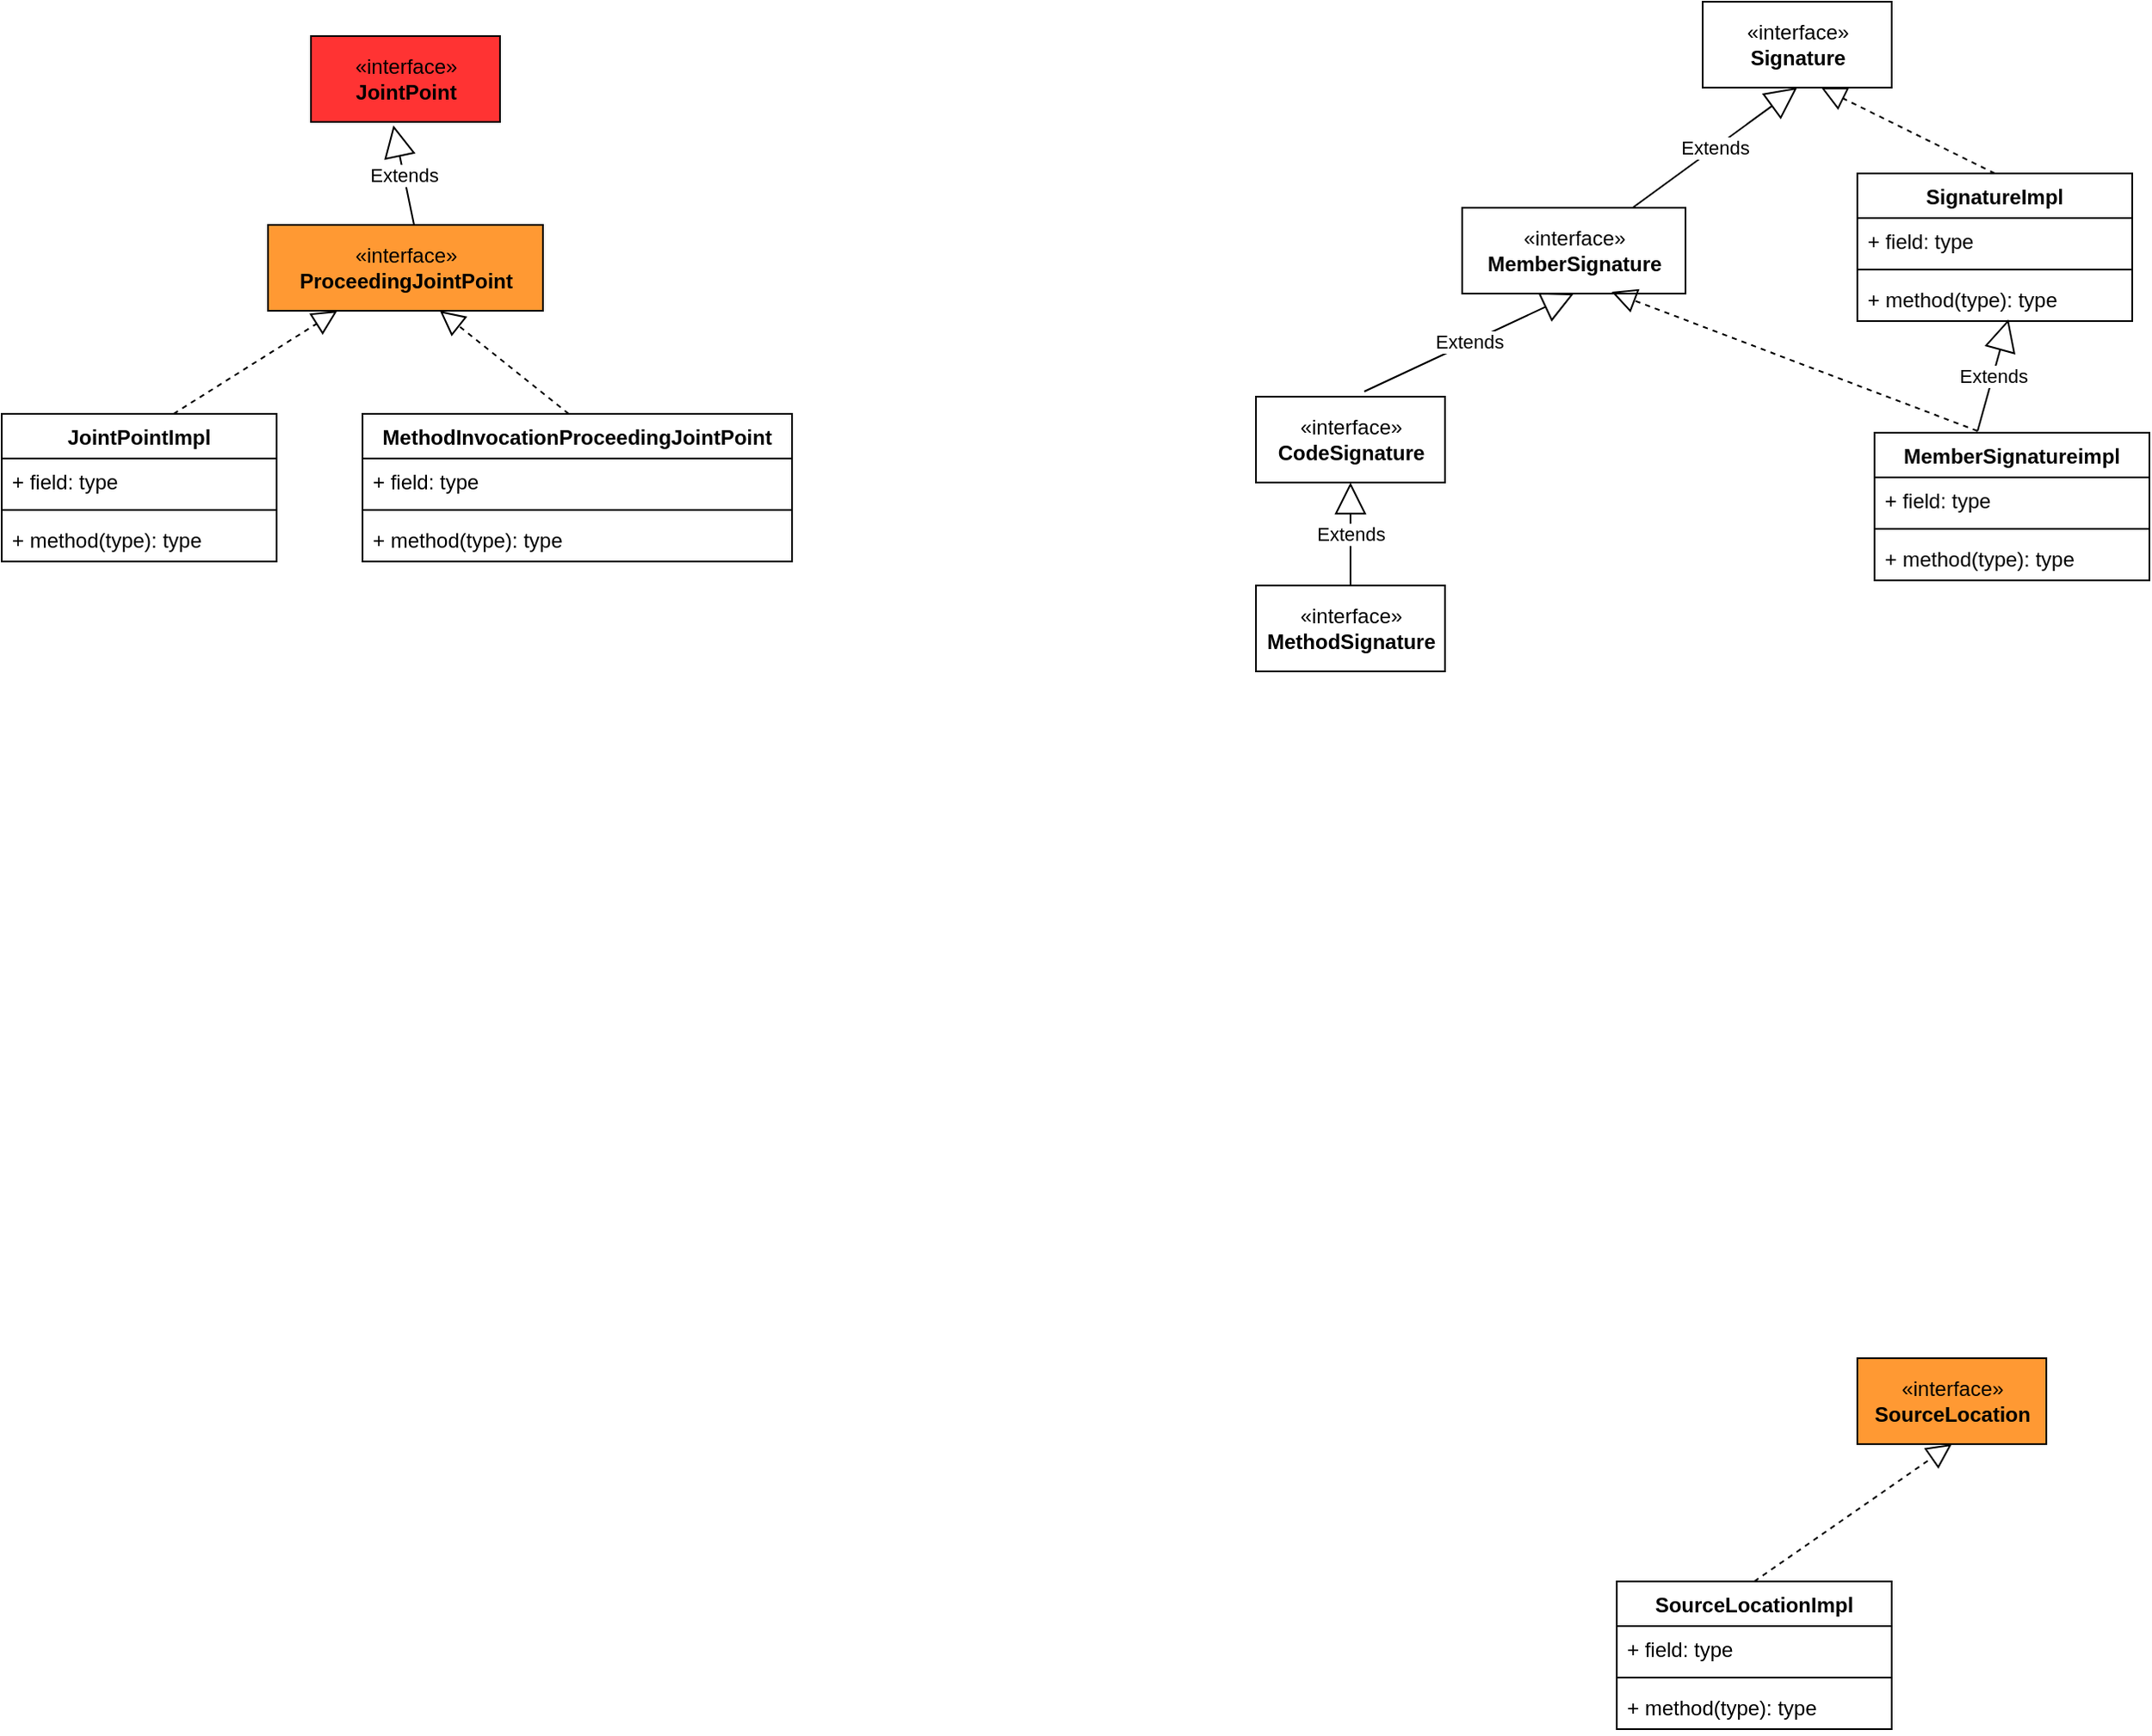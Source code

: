 <mxfile version="13.9.8" type="device"><diagram id="WXH6zRPeNe1hS2f7PaFf" name="第 1 页"><mxGraphModel dx="1395" dy="704" grid="1" gridSize="10" guides="1" tooltips="1" connect="1" arrows="1" fold="1" page="1" pageScale="1" pageWidth="3300" pageHeight="4681" math="0" shadow="0"><root><mxCell id="0"/><mxCell id="1" parent="0"/><mxCell id="gtZ7hdjUfJ8c-yPONxHH-1" value="«interface»&lt;br&gt;&lt;b&gt;JointPoint&lt;/b&gt;" style="html=1;fillColor=#FF3333;" parent="1" vertex="1"><mxGeometry x="250" y="110" width="110" height="50" as="geometry"/></mxCell><mxCell id="gtZ7hdjUfJ8c-yPONxHH-2" value="«interface»&lt;br&gt;&lt;b&gt;ProceedingJointPoint&lt;/b&gt;" style="html=1;fillColor=#FF9933;" parent="1" vertex="1"><mxGeometry x="225" y="220" width="160" height="50" as="geometry"/></mxCell><mxCell id="gtZ7hdjUfJ8c-yPONxHH-3" value="Extends" style="endArrow=block;endSize=16;endFill=0;html=1;entryX=0.436;entryY=1.04;entryDx=0;entryDy=0;entryPerimeter=0;" parent="1" target="gtZ7hdjUfJ8c-yPONxHH-1" edge="1"><mxGeometry width="160" relative="1" as="geometry"><mxPoint x="310" y="220" as="sourcePoint"/><mxPoint x="470" y="220" as="targetPoint"/></mxGeometry></mxCell><mxCell id="gtZ7hdjUfJ8c-yPONxHH-9" value="«interface»&lt;br&gt;&lt;b&gt;Signature&lt;/b&gt;" style="html=1;" parent="1" vertex="1"><mxGeometry x="1060" y="90" width="110" height="50" as="geometry"/></mxCell><mxCell id="gtZ7hdjUfJ8c-yPONxHH-10" value="«interface»&lt;br&gt;&lt;b&gt;MemberSignature&lt;/b&gt;" style="html=1;" parent="1" vertex="1"><mxGeometry x="920" y="210" width="130" height="50" as="geometry"/></mxCell><mxCell id="gtZ7hdjUfJ8c-yPONxHH-11" value="Extends" style="endArrow=block;endSize=16;endFill=0;html=1;entryX=0.5;entryY=1;entryDx=0;entryDy=0;" parent="1" source="gtZ7hdjUfJ8c-yPONxHH-10" target="gtZ7hdjUfJ8c-yPONxHH-9" edge="1"><mxGeometry width="160" relative="1" as="geometry"><mxPoint x="850" y="220" as="sourcePoint"/><mxPoint x="1010" y="220" as="targetPoint"/></mxGeometry></mxCell><mxCell id="gtZ7hdjUfJ8c-yPONxHH-12" value="«interface»&lt;br&gt;&lt;b&gt;CodeSignature&lt;/b&gt;" style="html=1;" parent="1" vertex="1"><mxGeometry x="800" y="320" width="110" height="50" as="geometry"/></mxCell><mxCell id="gtZ7hdjUfJ8c-yPONxHH-13" value="Extends" style="endArrow=block;endSize=16;endFill=0;html=1;entryX=0.5;entryY=1;entryDx=0;entryDy=0;exitX=0.573;exitY=-0.06;exitDx=0;exitDy=0;exitPerimeter=0;" parent="1" source="gtZ7hdjUfJ8c-yPONxHH-12" target="gtZ7hdjUfJ8c-yPONxHH-10" edge="1"><mxGeometry width="160" relative="1" as="geometry"><mxPoint x="850" y="340" as="sourcePoint"/><mxPoint x="1010" y="340" as="targetPoint"/></mxGeometry></mxCell><mxCell id="gtZ7hdjUfJ8c-yPONxHH-14" value="«interface»&lt;br&gt;&lt;b&gt;MethodSignature&lt;/b&gt;" style="html=1;" parent="1" vertex="1"><mxGeometry x="800" y="430" width="110" height="50" as="geometry"/></mxCell><mxCell id="gtZ7hdjUfJ8c-yPONxHH-15" value="Extends" style="endArrow=block;endSize=16;endFill=0;html=1;entryX=0.5;entryY=1;entryDx=0;entryDy=0;exitX=0.5;exitY=0;exitDx=0;exitDy=0;" parent="1" source="gtZ7hdjUfJ8c-yPONxHH-14" target="gtZ7hdjUfJ8c-yPONxHH-12" edge="1"><mxGeometry width="160" relative="1" as="geometry"><mxPoint x="850" y="420" as="sourcePoint"/><mxPoint x="1010" y="420" as="targetPoint"/></mxGeometry></mxCell><mxCell id="gtZ7hdjUfJ8c-yPONxHH-4" value="JointPointImpl" style="swimlane;fontStyle=1;align=center;verticalAlign=top;childLayout=stackLayout;horizontal=1;startSize=26;horizontalStack=0;resizeParent=1;resizeParentMax=0;resizeLast=0;collapsible=1;marginBottom=0;" parent="1" vertex="1"><mxGeometry x="70" y="330" width="160" height="86" as="geometry"/></mxCell><mxCell id="gtZ7hdjUfJ8c-yPONxHH-21" value="" style="endArrow=block;dashed=1;endFill=0;endSize=12;html=1;" parent="gtZ7hdjUfJ8c-yPONxHH-4" target="gtZ7hdjUfJ8c-yPONxHH-2" edge="1"><mxGeometry width="160" relative="1" as="geometry"><mxPoint x="100" as="sourcePoint"/><mxPoint x="260" as="targetPoint"/></mxGeometry></mxCell><mxCell id="gtZ7hdjUfJ8c-yPONxHH-5" value="+ field: type" style="text;strokeColor=none;fillColor=none;align=left;verticalAlign=top;spacingLeft=4;spacingRight=4;overflow=hidden;rotatable=0;points=[[0,0.5],[1,0.5]];portConstraint=eastwest;" parent="gtZ7hdjUfJ8c-yPONxHH-4" vertex="1"><mxGeometry y="26" width="160" height="26" as="geometry"/></mxCell><mxCell id="gtZ7hdjUfJ8c-yPONxHH-6" value="" style="line;strokeWidth=1;fillColor=none;align=left;verticalAlign=middle;spacingTop=-1;spacingLeft=3;spacingRight=3;rotatable=0;labelPosition=right;points=[];portConstraint=eastwest;" parent="gtZ7hdjUfJ8c-yPONxHH-4" vertex="1"><mxGeometry y="52" width="160" height="8" as="geometry"/></mxCell><mxCell id="gtZ7hdjUfJ8c-yPONxHH-7" value="+ method(type): type" style="text;strokeColor=none;fillColor=none;align=left;verticalAlign=top;spacingLeft=4;spacingRight=4;overflow=hidden;rotatable=0;points=[[0,0.5],[1,0.5]];portConstraint=eastwest;" parent="gtZ7hdjUfJ8c-yPONxHH-4" vertex="1"><mxGeometry y="60" width="160" height="26" as="geometry"/></mxCell><mxCell id="gtZ7hdjUfJ8c-yPONxHH-16" value="MethodInvocationProceedingJointPoint" style="swimlane;fontStyle=1;align=center;verticalAlign=top;childLayout=stackLayout;horizontal=1;startSize=26;horizontalStack=0;resizeParent=1;resizeParentMax=0;resizeLast=0;collapsible=1;marginBottom=0;" parent="1" vertex="1"><mxGeometry x="280" y="330" width="250" height="86" as="geometry"/></mxCell><mxCell id="gtZ7hdjUfJ8c-yPONxHH-22" value="" style="endArrow=block;dashed=1;endFill=0;endSize=12;html=1;entryX=0.625;entryY=1;entryDx=0;entryDy=0;entryPerimeter=0;" parent="gtZ7hdjUfJ8c-yPONxHH-16" target="gtZ7hdjUfJ8c-yPONxHH-2" edge="1"><mxGeometry width="160" relative="1" as="geometry"><mxPoint x="120" as="sourcePoint"/><mxPoint x="280" as="targetPoint"/></mxGeometry></mxCell><mxCell id="gtZ7hdjUfJ8c-yPONxHH-17" value="+ field: type" style="text;strokeColor=none;fillColor=none;align=left;verticalAlign=top;spacingLeft=4;spacingRight=4;overflow=hidden;rotatable=0;points=[[0,0.5],[1,0.5]];portConstraint=eastwest;" parent="gtZ7hdjUfJ8c-yPONxHH-16" vertex="1"><mxGeometry y="26" width="250" height="26" as="geometry"/></mxCell><mxCell id="gtZ7hdjUfJ8c-yPONxHH-18" value="" style="line;strokeWidth=1;fillColor=none;align=left;verticalAlign=middle;spacingTop=-1;spacingLeft=3;spacingRight=3;rotatable=0;labelPosition=right;points=[];portConstraint=eastwest;" parent="gtZ7hdjUfJ8c-yPONxHH-16" vertex="1"><mxGeometry y="52" width="250" height="8" as="geometry"/></mxCell><mxCell id="gtZ7hdjUfJ8c-yPONxHH-19" value="+ method(type): type" style="text;strokeColor=none;fillColor=none;align=left;verticalAlign=top;spacingLeft=4;spacingRight=4;overflow=hidden;rotatable=0;points=[[0,0.5],[1,0.5]];portConstraint=eastwest;" parent="gtZ7hdjUfJ8c-yPONxHH-16" vertex="1"><mxGeometry y="60" width="250" height="26" as="geometry"/></mxCell><mxCell id="Gay7eqYkFaj2ORAIiJG3-1" value="SignatureImpl" style="swimlane;fontStyle=1;align=center;verticalAlign=top;childLayout=stackLayout;horizontal=1;startSize=26;horizontalStack=0;resizeParent=1;resizeParentMax=0;resizeLast=0;collapsible=1;marginBottom=0;" parent="1" vertex="1"><mxGeometry x="1150" y="190" width="160" height="86" as="geometry"/></mxCell><mxCell id="Gay7eqYkFaj2ORAIiJG3-5" value="" style="endArrow=block;dashed=1;endFill=0;endSize=12;html=1;entryX=0.627;entryY=1;entryDx=0;entryDy=0;entryPerimeter=0;" parent="Gay7eqYkFaj2ORAIiJG3-1" target="gtZ7hdjUfJ8c-yPONxHH-9" edge="1"><mxGeometry width="160" relative="1" as="geometry"><mxPoint x="80" as="sourcePoint"/><mxPoint x="240" as="targetPoint"/></mxGeometry></mxCell><mxCell id="Gay7eqYkFaj2ORAIiJG3-2" value="+ field: type" style="text;strokeColor=none;fillColor=none;align=left;verticalAlign=top;spacingLeft=4;spacingRight=4;overflow=hidden;rotatable=0;points=[[0,0.5],[1,0.5]];portConstraint=eastwest;" parent="Gay7eqYkFaj2ORAIiJG3-1" vertex="1"><mxGeometry y="26" width="160" height="26" as="geometry"/></mxCell><mxCell id="Gay7eqYkFaj2ORAIiJG3-3" value="" style="line;strokeWidth=1;fillColor=none;align=left;verticalAlign=middle;spacingTop=-1;spacingLeft=3;spacingRight=3;rotatable=0;labelPosition=right;points=[];portConstraint=eastwest;" parent="Gay7eqYkFaj2ORAIiJG3-1" vertex="1"><mxGeometry y="52" width="160" height="8" as="geometry"/></mxCell><mxCell id="Gay7eqYkFaj2ORAIiJG3-4" value="+ method(type): type" style="text;strokeColor=none;fillColor=none;align=left;verticalAlign=top;spacingLeft=4;spacingRight=4;overflow=hidden;rotatable=0;points=[[0,0.5],[1,0.5]];portConstraint=eastwest;" parent="Gay7eqYkFaj2ORAIiJG3-1" vertex="1"><mxGeometry y="60" width="160" height="26" as="geometry"/></mxCell><mxCell id="Gay7eqYkFaj2ORAIiJG3-6" value="MemberSignatureimpl" style="swimlane;fontStyle=1;align=center;verticalAlign=top;childLayout=stackLayout;horizontal=1;startSize=26;horizontalStack=0;resizeParent=1;resizeParentMax=0;resizeLast=0;collapsible=1;marginBottom=0;" parent="1" vertex="1"><mxGeometry x="1160" y="341" width="160" height="86" as="geometry"/></mxCell><mxCell id="Gay7eqYkFaj2ORAIiJG3-7" value="+ field: type" style="text;strokeColor=none;fillColor=none;align=left;verticalAlign=top;spacingLeft=4;spacingRight=4;overflow=hidden;rotatable=0;points=[[0,0.5],[1,0.5]];portConstraint=eastwest;" parent="Gay7eqYkFaj2ORAIiJG3-6" vertex="1"><mxGeometry y="26" width="160" height="26" as="geometry"/></mxCell><mxCell id="Gay7eqYkFaj2ORAIiJG3-8" value="" style="line;strokeWidth=1;fillColor=none;align=left;verticalAlign=middle;spacingTop=-1;spacingLeft=3;spacingRight=3;rotatable=0;labelPosition=right;points=[];portConstraint=eastwest;" parent="Gay7eqYkFaj2ORAIiJG3-6" vertex="1"><mxGeometry y="52" width="160" height="8" as="geometry"/></mxCell><mxCell id="Gay7eqYkFaj2ORAIiJG3-9" value="+ method(type): type" style="text;strokeColor=none;fillColor=none;align=left;verticalAlign=top;spacingLeft=4;spacingRight=4;overflow=hidden;rotatable=0;points=[[0,0.5],[1,0.5]];portConstraint=eastwest;" parent="Gay7eqYkFaj2ORAIiJG3-6" vertex="1"><mxGeometry y="60" width="160" height="26" as="geometry"/></mxCell><mxCell id="Gay7eqYkFaj2ORAIiJG3-10" value="Extends" style="endArrow=block;endSize=16;endFill=0;html=1;entryX=0.55;entryY=0.962;entryDx=0;entryDy=0;entryPerimeter=0;" parent="Gay7eqYkFaj2ORAIiJG3-6" target="Gay7eqYkFaj2ORAIiJG3-4" edge="1"><mxGeometry width="160" relative="1" as="geometry"><mxPoint x="60" y="-1" as="sourcePoint"/><mxPoint x="220" y="-1" as="targetPoint"/></mxGeometry></mxCell><mxCell id="Gay7eqYkFaj2ORAIiJG3-11" value="" style="endArrow=block;dashed=1;endFill=0;endSize=12;html=1;entryX=0.669;entryY=0.98;entryDx=0;entryDy=0;entryPerimeter=0;" parent="Gay7eqYkFaj2ORAIiJG3-6" target="gtZ7hdjUfJ8c-yPONxHH-10" edge="1"><mxGeometry width="160" relative="1" as="geometry"><mxPoint x="60" y="-1" as="sourcePoint"/><mxPoint x="220" y="-1" as="targetPoint"/></mxGeometry></mxCell><mxCell id="OPa_f5QsNBPvotrCM5Ze-5" value="«interface»&lt;br&gt;&lt;b&gt;SourceLocation&lt;/b&gt;" style="html=1;fillColor=#FF9933;" vertex="1" parent="1"><mxGeometry x="1150" y="880" width="110" height="50" as="geometry"/></mxCell><mxCell id="OPa_f5QsNBPvotrCM5Ze-6" value="SourceLocationImpl" style="swimlane;fontStyle=1;align=center;verticalAlign=top;childLayout=stackLayout;horizontal=1;startSize=26;horizontalStack=0;resizeParent=1;resizeParentMax=0;resizeLast=0;collapsible=1;marginBottom=0;fillColor=#FFFFFF;" vertex="1" parent="1"><mxGeometry x="1010" y="1010" width="160" height="86" as="geometry"/></mxCell><mxCell id="OPa_f5QsNBPvotrCM5Ze-7" value="+ field: type" style="text;strokeColor=none;fillColor=none;align=left;verticalAlign=top;spacingLeft=4;spacingRight=4;overflow=hidden;rotatable=0;points=[[0,0.5],[1,0.5]];portConstraint=eastwest;" vertex="1" parent="OPa_f5QsNBPvotrCM5Ze-6"><mxGeometry y="26" width="160" height="26" as="geometry"/></mxCell><mxCell id="OPa_f5QsNBPvotrCM5Ze-8" value="" style="line;strokeWidth=1;fillColor=none;align=left;verticalAlign=middle;spacingTop=-1;spacingLeft=3;spacingRight=3;rotatable=0;labelPosition=right;points=[];portConstraint=eastwest;" vertex="1" parent="OPa_f5QsNBPvotrCM5Ze-6"><mxGeometry y="52" width="160" height="8" as="geometry"/></mxCell><mxCell id="OPa_f5QsNBPvotrCM5Ze-9" value="+ method(type): type" style="text;strokeColor=none;fillColor=none;align=left;verticalAlign=top;spacingLeft=4;spacingRight=4;overflow=hidden;rotatable=0;points=[[0,0.5],[1,0.5]];portConstraint=eastwest;" vertex="1" parent="OPa_f5QsNBPvotrCM5Ze-6"><mxGeometry y="60" width="160" height="26" as="geometry"/></mxCell><mxCell id="OPa_f5QsNBPvotrCM5Ze-11" value="" style="endArrow=block;dashed=1;endFill=0;endSize=12;html=1;entryX=0.5;entryY=1;entryDx=0;entryDy=0;exitX=0.5;exitY=0;exitDx=0;exitDy=0;" edge="1" parent="1" source="OPa_f5QsNBPvotrCM5Ze-6" target="OPa_f5QsNBPvotrCM5Ze-5"><mxGeometry width="160" relative="1" as="geometry"><mxPoint x="1100" y="1010" as="sourcePoint"/><mxPoint x="1260" y="1010" as="targetPoint"/></mxGeometry></mxCell></root></mxGraphModel></diagram></mxfile>